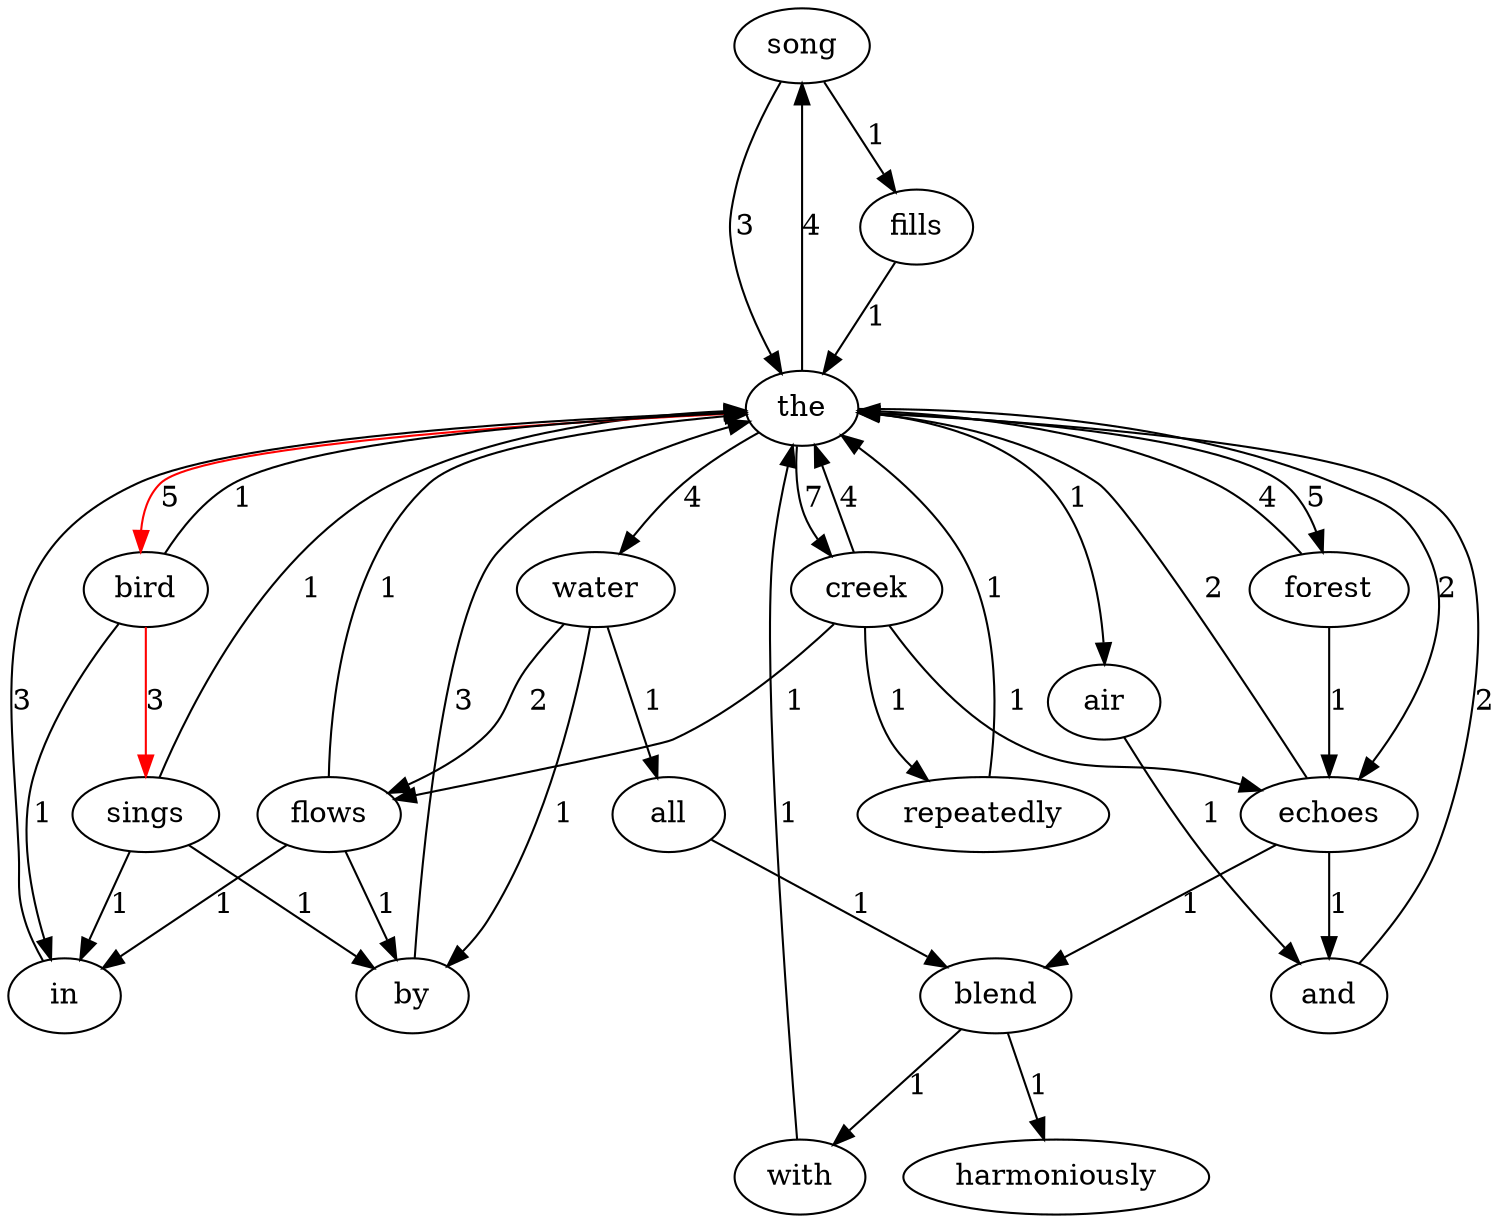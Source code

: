 digraph G {
  song [label="song"];
  all [label="all"];
  sings [label="sings"];
  forest [label="forest"];
  repeatedly [label="repeatedly"];
  in [label="in"];
  blend [label="blend"];
  air [label="air"];
  water [label="water"];
  echoes [label="echoes"];
  the [label="the"];
  with [label="with"];
  creek [label="creek"];
  flows [label="flows"];
  and [label="and"];
  bird [label="bird"];
  by [label="by"];
  fills [label="fills"];
  harmoniously [label="harmoniously"];
  song -> the [label="3", color="black"];
  song -> fills [label="1", color="black"];
  all -> blend [label="1", color="black"];
  sings -> the [label="1", color="black"];
  sings -> in [label="1", color="black"];
  sings -> by [label="1", color="black"];
  forest -> the [label="4", color="black"];
  forest -> echoes [label="1", color="black"];
  repeatedly -> the [label="1", color="black"];
  in -> the [label="3", color="black"];
  blend -> with [label="1", color="black"];
  blend -> harmoniously [label="1", color="black"];
  air -> and [label="1", color="black"];
  water -> all [label="1", color="black"];
  water -> flows [label="2", color="black"];
  water -> by [label="1", color="black"];
  echoes -> the [label="2", color="black"];
  echoes -> blend [label="1", color="black"];
  echoes -> and [label="1", color="black"];
  the -> song [label="4", color="black"];
  the -> forest [label="5", color="black"];
  the -> creek [label="7", color="black"];
  the -> bird [label="5", color="red"];
  the -> air [label="1", color="black"];
  the -> water [label="4", color="black"];
  the -> echoes [label="2", color="black"];
  with -> the [label="1", color="black"];
  creek -> the [label="4", color="black"];
  creek -> repeatedly [label="1", color="black"];
  creek -> flows [label="1", color="black"];
  creek -> echoes [label="1", color="black"];
  flows -> the [label="1", color="black"];
  flows -> in [label="1", color="black"];
  flows -> by [label="1", color="black"];
  and -> the [label="2", color="black"];
  bird -> the [label="1", color="black"];
  bird -> sings [label="3", color="red"];
  bird -> in [label="1", color="black"];
  by -> the [label="3", color="black"];
  fills -> the [label="1", color="black"];
}
